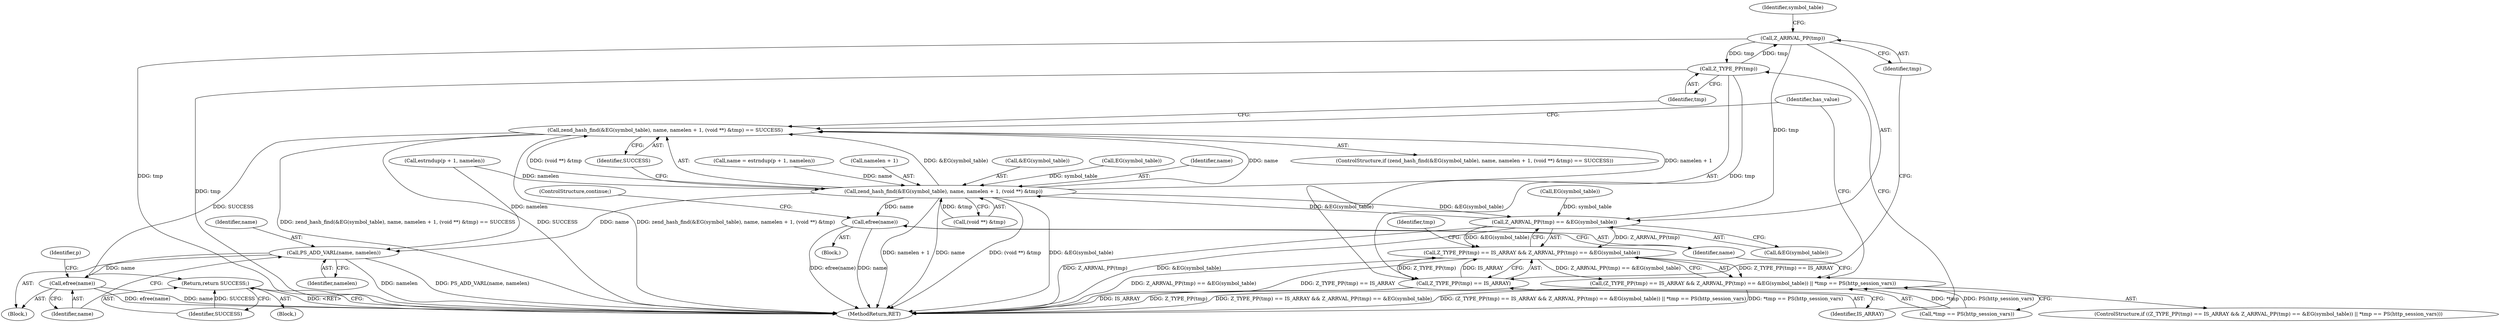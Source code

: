digraph "0_php_3798eb6fd5dddb211b01d41495072fd9858d4e32_0@pointer" {
"1000191" [label="(Call,Z_ARRVAL_PP(tmp))"];
"1000187" [label="(Call,Z_TYPE_PP(tmp))"];
"1000191" [label="(Call,Z_ARRVAL_PP(tmp))"];
"1000186" [label="(Call,Z_TYPE_PP(tmp) == IS_ARRAY)"];
"1000185" [label="(Call,Z_TYPE_PP(tmp) == IS_ARRAY && Z_ARRVAL_PP(tmp) == &EG(symbol_table))"];
"1000184" [label="(Call,(Z_TYPE_PP(tmp) == IS_ARRAY && Z_ARRVAL_PP(tmp) == &EG(symbol_table)) || *tmp == PS(http_session_vars))"];
"1000190" [label="(Call,Z_ARRVAL_PP(tmp) == &EG(symbol_table))"];
"1000169" [label="(Call,zend_hash_find(&EG(symbol_table), name, namelen + 1, (void **) &tmp))"];
"1000168" [label="(Call,zend_hash_find(&EG(symbol_table), name, namelen + 1, (void **) &tmp) == SUCCESS)"];
"1000229" [label="(Return,return SUCCESS;)"];
"1000202" [label="(Call,efree(name))"];
"1000222" [label="(Call,PS_ADD_VARL(name, namelen))"];
"1000225" [label="(Call,efree(name))"];
"1000168" [label="(Call,zend_hash_find(&EG(symbol_table), name, namelen + 1, (void **) &tmp) == SUCCESS)"];
"1000201" [label="(Block,)"];
"1000189" [label="(Identifier,IS_ARRAY)"];
"1000195" [label="(Identifier,symbol_table)"];
"1000190" [label="(Call,Z_ARRVAL_PP(tmp) == &EG(symbol_table))"];
"1000185" [label="(Call,Z_TYPE_PP(tmp) == IS_ARRAY && Z_ARRVAL_PP(tmp) == &EG(symbol_table))"];
"1000193" [label="(Call,&EG(symbol_table))"];
"1000229" [label="(Return,return SUCCESS;)"];
"1000203" [label="(Identifier,name)"];
"1000196" [label="(Call,*tmp == PS(http_session_vars))"];
"1000155" [label="(Call,name = estrndup(p + 1, namelen))"];
"1000169" [label="(Call,zend_hash_find(&EG(symbol_table), name, namelen + 1, (void **) &tmp))"];
"1000224" [label="(Identifier,namelen)"];
"1000226" [label="(Identifier,name)"];
"1000174" [label="(Call,namelen + 1)"];
"1000170" [label="(Call,&EG(symbol_table))"];
"1000206" [label="(Identifier,has_value)"];
"1000171" [label="(Call,EG(symbol_table))"];
"1000225" [label="(Call,efree(name))"];
"1000192" [label="(Identifier,tmp)"];
"1000202" [label="(Call,efree(name))"];
"1000187" [label="(Call,Z_TYPE_PP(tmp))"];
"1000181" [label="(Identifier,SUCCESS)"];
"1000186" [label="(Call,Z_TYPE_PP(tmp) == IS_ARRAY)"];
"1000177" [label="(Call,(void **) &tmp)"];
"1000104" [label="(Block,)"];
"1000204" [label="(ControlStructure,continue;)"];
"1000173" [label="(Identifier,name)"];
"1000222" [label="(Call,PS_ADD_VARL(name, namelen))"];
"1000231" [label="(MethodReturn,RET)"];
"1000198" [label="(Identifier,tmp)"];
"1000194" [label="(Call,EG(symbol_table))"];
"1000230" [label="(Identifier,SUCCESS)"];
"1000184" [label="(Call,(Z_TYPE_PP(tmp) == IS_ARRAY && Z_ARRVAL_PP(tmp) == &EG(symbol_table)) || *tmp == PS(http_session_vars))"];
"1000191" [label="(Call,Z_ARRVAL_PP(tmp))"];
"1000223" [label="(Identifier,name)"];
"1000124" [label="(Identifier,p)"];
"1000126" [label="(Block,)"];
"1000183" [label="(ControlStructure,if ((Z_TYPE_PP(tmp) == IS_ARRAY && Z_ARRVAL_PP(tmp) == &EG(symbol_table)) || *tmp == PS(http_session_vars)))"];
"1000157" [label="(Call,estrndup(p + 1, namelen))"];
"1000167" [label="(ControlStructure,if (zend_hash_find(&EG(symbol_table), name, namelen + 1, (void **) &tmp) == SUCCESS))"];
"1000188" [label="(Identifier,tmp)"];
"1000191" -> "1000190"  [label="AST: "];
"1000191" -> "1000192"  [label="CFG: "];
"1000192" -> "1000191"  [label="AST: "];
"1000195" -> "1000191"  [label="CFG: "];
"1000191" -> "1000231"  [label="DDG: tmp"];
"1000191" -> "1000187"  [label="DDG: tmp"];
"1000191" -> "1000190"  [label="DDG: tmp"];
"1000187" -> "1000191"  [label="DDG: tmp"];
"1000187" -> "1000186"  [label="AST: "];
"1000187" -> "1000188"  [label="CFG: "];
"1000188" -> "1000187"  [label="AST: "];
"1000189" -> "1000187"  [label="CFG: "];
"1000187" -> "1000231"  [label="DDG: tmp"];
"1000187" -> "1000186"  [label="DDG: tmp"];
"1000186" -> "1000185"  [label="AST: "];
"1000186" -> "1000189"  [label="CFG: "];
"1000189" -> "1000186"  [label="AST: "];
"1000192" -> "1000186"  [label="CFG: "];
"1000185" -> "1000186"  [label="CFG: "];
"1000186" -> "1000231"  [label="DDG: Z_TYPE_PP(tmp)"];
"1000186" -> "1000231"  [label="DDG: IS_ARRAY"];
"1000186" -> "1000185"  [label="DDG: Z_TYPE_PP(tmp)"];
"1000186" -> "1000185"  [label="DDG: IS_ARRAY"];
"1000185" -> "1000184"  [label="AST: "];
"1000185" -> "1000190"  [label="CFG: "];
"1000190" -> "1000185"  [label="AST: "];
"1000198" -> "1000185"  [label="CFG: "];
"1000184" -> "1000185"  [label="CFG: "];
"1000185" -> "1000231"  [label="DDG: Z_TYPE_PP(tmp) == IS_ARRAY"];
"1000185" -> "1000231"  [label="DDG: Z_ARRVAL_PP(tmp) == &EG(symbol_table)"];
"1000185" -> "1000184"  [label="DDG: Z_TYPE_PP(tmp) == IS_ARRAY"];
"1000185" -> "1000184"  [label="DDG: Z_ARRVAL_PP(tmp) == &EG(symbol_table)"];
"1000190" -> "1000185"  [label="DDG: Z_ARRVAL_PP(tmp)"];
"1000190" -> "1000185"  [label="DDG: &EG(symbol_table)"];
"1000184" -> "1000183"  [label="AST: "];
"1000184" -> "1000196"  [label="CFG: "];
"1000196" -> "1000184"  [label="AST: "];
"1000203" -> "1000184"  [label="CFG: "];
"1000206" -> "1000184"  [label="CFG: "];
"1000184" -> "1000231"  [label="DDG: Z_TYPE_PP(tmp) == IS_ARRAY && Z_ARRVAL_PP(tmp) == &EG(symbol_table)"];
"1000184" -> "1000231"  [label="DDG: (Z_TYPE_PP(tmp) == IS_ARRAY && Z_ARRVAL_PP(tmp) == &EG(symbol_table)) || *tmp == PS(http_session_vars)"];
"1000184" -> "1000231"  [label="DDG: *tmp == PS(http_session_vars)"];
"1000196" -> "1000184"  [label="DDG: *tmp"];
"1000196" -> "1000184"  [label="DDG: PS(http_session_vars)"];
"1000190" -> "1000193"  [label="CFG: "];
"1000193" -> "1000190"  [label="AST: "];
"1000190" -> "1000231"  [label="DDG: Z_ARRVAL_PP(tmp)"];
"1000190" -> "1000231"  [label="DDG: &EG(symbol_table)"];
"1000190" -> "1000169"  [label="DDG: &EG(symbol_table)"];
"1000169" -> "1000190"  [label="DDG: &EG(symbol_table)"];
"1000194" -> "1000190"  [label="DDG: symbol_table"];
"1000169" -> "1000168"  [label="AST: "];
"1000169" -> "1000177"  [label="CFG: "];
"1000170" -> "1000169"  [label="AST: "];
"1000173" -> "1000169"  [label="AST: "];
"1000174" -> "1000169"  [label="AST: "];
"1000177" -> "1000169"  [label="AST: "];
"1000181" -> "1000169"  [label="CFG: "];
"1000169" -> "1000231"  [label="DDG: name"];
"1000169" -> "1000231"  [label="DDG: (void **) &tmp"];
"1000169" -> "1000231"  [label="DDG: &EG(symbol_table)"];
"1000169" -> "1000231"  [label="DDG: namelen + 1"];
"1000169" -> "1000168"  [label="DDG: &EG(symbol_table)"];
"1000169" -> "1000168"  [label="DDG: name"];
"1000169" -> "1000168"  [label="DDG: namelen + 1"];
"1000169" -> "1000168"  [label="DDG: (void **) &tmp"];
"1000171" -> "1000169"  [label="DDG: symbol_table"];
"1000155" -> "1000169"  [label="DDG: name"];
"1000157" -> "1000169"  [label="DDG: namelen"];
"1000177" -> "1000169"  [label="DDG: &tmp"];
"1000169" -> "1000202"  [label="DDG: name"];
"1000169" -> "1000222"  [label="DDG: name"];
"1000168" -> "1000167"  [label="AST: "];
"1000168" -> "1000181"  [label="CFG: "];
"1000181" -> "1000168"  [label="AST: "];
"1000188" -> "1000168"  [label="CFG: "];
"1000206" -> "1000168"  [label="CFG: "];
"1000168" -> "1000231"  [label="DDG: SUCCESS"];
"1000168" -> "1000231"  [label="DDG: zend_hash_find(&EG(symbol_table), name, namelen + 1, (void **) &tmp) == SUCCESS"];
"1000168" -> "1000231"  [label="DDG: zend_hash_find(&EG(symbol_table), name, namelen + 1, (void **) &tmp)"];
"1000168" -> "1000229"  [label="DDG: SUCCESS"];
"1000229" -> "1000104"  [label="AST: "];
"1000229" -> "1000230"  [label="CFG: "];
"1000230" -> "1000229"  [label="AST: "];
"1000231" -> "1000229"  [label="CFG: "];
"1000229" -> "1000231"  [label="DDG: <RET>"];
"1000230" -> "1000229"  [label="DDG: SUCCESS"];
"1000202" -> "1000201"  [label="AST: "];
"1000202" -> "1000203"  [label="CFG: "];
"1000203" -> "1000202"  [label="AST: "];
"1000204" -> "1000202"  [label="CFG: "];
"1000202" -> "1000231"  [label="DDG: name"];
"1000202" -> "1000231"  [label="DDG: efree(name)"];
"1000222" -> "1000126"  [label="AST: "];
"1000222" -> "1000224"  [label="CFG: "];
"1000223" -> "1000222"  [label="AST: "];
"1000224" -> "1000222"  [label="AST: "];
"1000226" -> "1000222"  [label="CFG: "];
"1000222" -> "1000231"  [label="DDG: PS_ADD_VARL(name, namelen)"];
"1000222" -> "1000231"  [label="DDG: namelen"];
"1000157" -> "1000222"  [label="DDG: namelen"];
"1000222" -> "1000225"  [label="DDG: name"];
"1000225" -> "1000126"  [label="AST: "];
"1000225" -> "1000226"  [label="CFG: "];
"1000226" -> "1000225"  [label="AST: "];
"1000124" -> "1000225"  [label="CFG: "];
"1000225" -> "1000231"  [label="DDG: efree(name)"];
"1000225" -> "1000231"  [label="DDG: name"];
}
